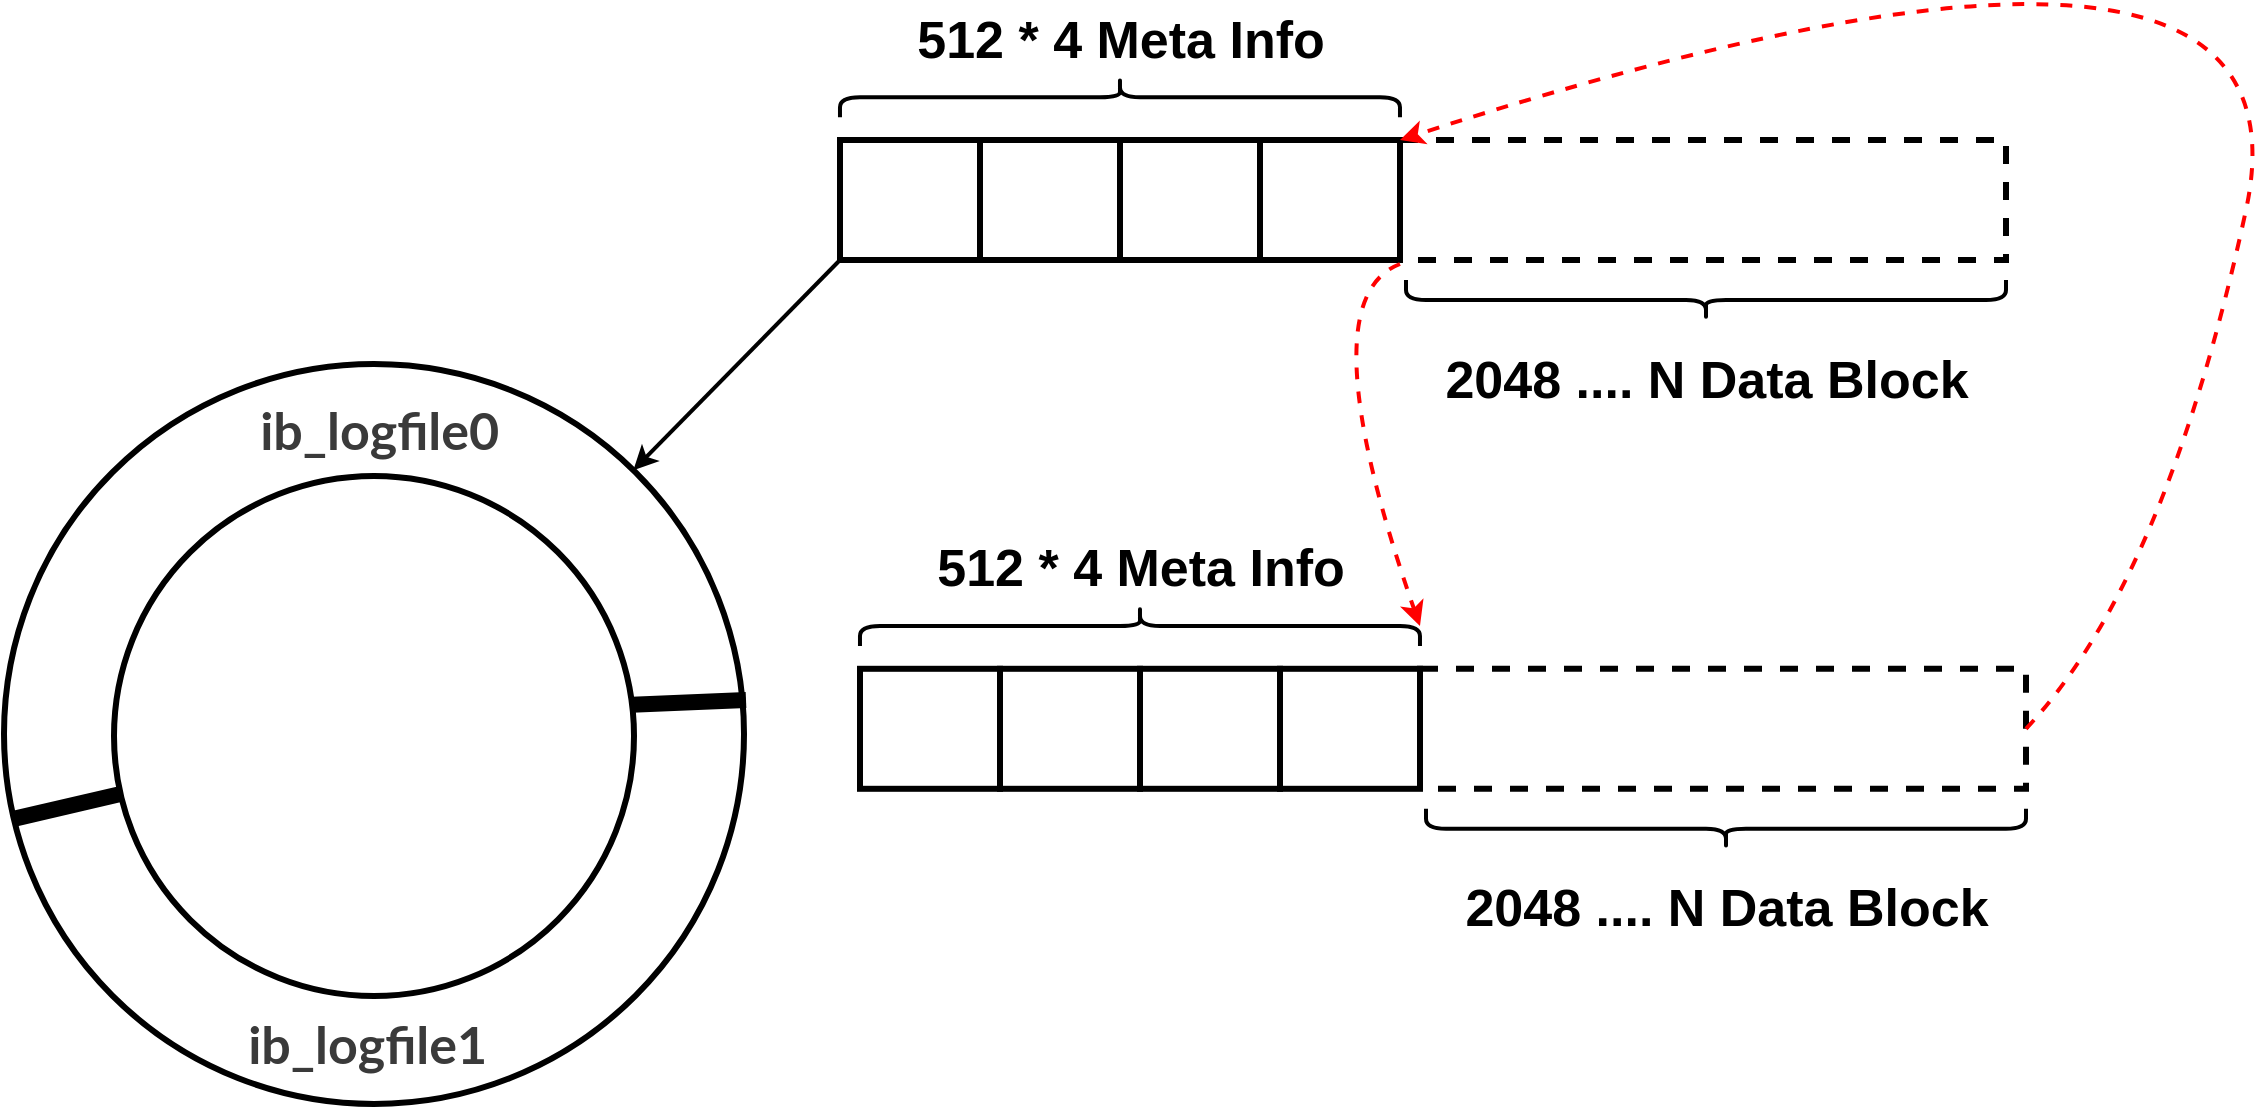 <mxfile version="20.6.0" type="github">
  <diagram id="GQvSOQoS4jpRjefmd6cY" name="第 1 页">
    <mxGraphModel dx="926" dy="798" grid="1" gridSize="10" guides="1" tooltips="1" connect="1" arrows="1" fold="1" page="1" pageScale="1" pageWidth="827" pageHeight="1169" math="0" shadow="0">
      <root>
        <mxCell id="0" />
        <mxCell id="1" parent="0" />
        <mxCell id="RpjwFbfhzMhwfESfPYMx-2" value="" style="ellipse;whiteSpace=wrap;html=1;aspect=fixed;strokeWidth=3;" parent="1" vertex="1">
          <mxGeometry x="129" y="202" width="370" height="370" as="geometry" />
        </mxCell>
        <mxCell id="H4Xua0qROjXP9YTqeWaI-1" value="" style="ellipse;whiteSpace=wrap;html=1;aspect=fixed;strokeWidth=3;" vertex="1" parent="1">
          <mxGeometry x="184" y="258" width="260" height="260" as="geometry" />
        </mxCell>
        <mxCell id="H4Xua0qROjXP9YTqeWaI-2" value="" style="endArrow=none;html=1;rounded=0;strokeWidth=8;exitX=0.996;exitY=0.44;exitDx=0;exitDy=0;exitPerimeter=0;" edge="1" parent="1" source="H4Xua0qROjXP9YTqeWaI-1">
          <mxGeometry width="50" height="50" relative="1" as="geometry">
            <mxPoint x="444" y="390" as="sourcePoint" />
            <mxPoint x="500" y="370" as="targetPoint" />
          </mxGeometry>
        </mxCell>
        <mxCell id="H4Xua0qROjXP9YTqeWaI-3" value="" style="endArrow=none;html=1;rounded=0;strokeWidth=8;exitX=0.016;exitY=0.614;exitDx=0;exitDy=0;exitPerimeter=0;" edge="1" parent="1" source="RpjwFbfhzMhwfESfPYMx-2" target="H4Xua0qROjXP9YTqeWaI-1">
          <mxGeometry width="50" height="50" relative="1" as="geometry">
            <mxPoint x="140" y="430" as="sourcePoint" />
            <mxPoint x="184.89" y="410.0" as="targetPoint" />
          </mxGeometry>
        </mxCell>
        <mxCell id="H4Xua0qROjXP9YTqeWaI-4" value="&lt;span style=&quot;color: rgb(58, 58, 58); font-family: Lato, &amp;quot;PingFang TC&amp;quot;, &amp;quot;Helvetica Neue&amp;quot;, Helvetica, 微軟正黑體, 新細明體, Arial, sans-serif; text-align: left; background-color: rgb(255, 255, 255);&quot;&gt;&lt;b style=&quot;&quot;&gt;&lt;font style=&quot;font-size: 26px;&quot;&gt;ib_logfile0&amp;nbsp;&lt;/font&gt;&lt;/b&gt;&lt;/span&gt;" style="text;html=1;strokeColor=none;fillColor=none;align=center;verticalAlign=middle;whiteSpace=wrap;rounded=0;strokeWidth=3;" vertex="1" parent="1">
          <mxGeometry x="290" y="220" width="60" height="30" as="geometry" />
        </mxCell>
        <mxCell id="H4Xua0qROjXP9YTqeWaI-6" value="&lt;span style=&quot;color: rgb(58, 58, 58); font-family: Lato, &amp;quot;PingFang TC&amp;quot;, &amp;quot;Helvetica Neue&amp;quot;, Helvetica, 微軟正黑體, 新細明體, Arial, sans-serif; text-align: left; background-color: rgb(255, 255, 255);&quot;&gt;&lt;b style=&quot;&quot;&gt;&lt;font style=&quot;font-size: 26px;&quot;&gt;ib_logfile1&amp;nbsp;&lt;/font&gt;&lt;/b&gt;&lt;/span&gt;" style="text;html=1;strokeColor=none;fillColor=none;align=center;verticalAlign=middle;whiteSpace=wrap;rounded=0;strokeWidth=3;" vertex="1" parent="1">
          <mxGeometry x="284" y="527" width="60" height="30" as="geometry" />
        </mxCell>
        <mxCell id="H4Xua0qROjXP9YTqeWaI-7" value="" style="rounded=0;whiteSpace=wrap;html=1;strokeWidth=3;fontSize=26;" vertex="1" parent="1">
          <mxGeometry x="617" y="90" width="70" height="60" as="geometry" />
        </mxCell>
        <mxCell id="H4Xua0qROjXP9YTqeWaI-8" value="" style="rounded=0;whiteSpace=wrap;html=1;strokeWidth=3;fontSize=26;" vertex="1" parent="1">
          <mxGeometry x="687" y="90" width="70" height="60" as="geometry" />
        </mxCell>
        <mxCell id="H4Xua0qROjXP9YTqeWaI-9" value="" style="rounded=0;whiteSpace=wrap;html=1;strokeWidth=3;fontSize=26;" vertex="1" parent="1">
          <mxGeometry x="757" y="90" width="70" height="60" as="geometry" />
        </mxCell>
        <mxCell id="H4Xua0qROjXP9YTqeWaI-17" style="rounded=0;orthogonalLoop=1;jettySize=auto;html=1;strokeWidth=2;fontSize=26;exitX=0;exitY=1;exitDx=0;exitDy=0;" edge="1" parent="1" source="H4Xua0qROjXP9YTqeWaI-10" target="RpjwFbfhzMhwfESfPYMx-2">
          <mxGeometry relative="1" as="geometry" />
        </mxCell>
        <mxCell id="H4Xua0qROjXP9YTqeWaI-10" value="" style="rounded=0;whiteSpace=wrap;html=1;strokeWidth=3;fontSize=26;" vertex="1" parent="1">
          <mxGeometry x="547" y="90" width="70" height="60" as="geometry" />
        </mxCell>
        <mxCell id="H4Xua0qROjXP9YTqeWaI-12" value="" style="rounded=0;whiteSpace=wrap;html=1;dashed=1;strokeWidth=3;fontSize=26;fillColor=none;" vertex="1" parent="1">
          <mxGeometry x="827" y="90" width="303" height="60" as="geometry" />
        </mxCell>
        <mxCell id="H4Xua0qROjXP9YTqeWaI-13" value="" style="shape=curlyBracket;whiteSpace=wrap;html=1;rounded=1;labelPosition=left;verticalLabelPosition=middle;align=right;verticalAlign=middle;strokeWidth=2;fontSize=26;fillColor=none;rotation=90;" vertex="1" parent="1">
          <mxGeometry x="676.99" y="-71.4" width="20" height="280" as="geometry" />
        </mxCell>
        <mxCell id="H4Xua0qROjXP9YTqeWaI-14" value="&lt;b&gt;512 * 4 Meta Info&lt;/b&gt;" style="text;html=1;align=center;verticalAlign=middle;resizable=0;points=[];autosize=1;strokeColor=none;fillColor=none;fontSize=26;" vertex="1" parent="1">
          <mxGeometry x="571.99" y="20" width="230" height="40" as="geometry" />
        </mxCell>
        <mxCell id="H4Xua0qROjXP9YTqeWaI-15" value="" style="shape=curlyBracket;whiteSpace=wrap;html=1;rounded=1;labelPosition=left;verticalLabelPosition=middle;align=right;verticalAlign=middle;strokeWidth=2;fontSize=26;fillColor=none;rotation=-90;" vertex="1" parent="1">
          <mxGeometry x="970" y="20" width="20" height="300" as="geometry" />
        </mxCell>
        <mxCell id="H4Xua0qROjXP9YTqeWaI-16" value="&lt;b&gt;2048 .... N Data Block&lt;/b&gt;" style="text;html=1;align=center;verticalAlign=middle;resizable=0;points=[];autosize=1;strokeColor=none;fillColor=none;fontSize=26;" vertex="1" parent="1">
          <mxGeometry x="835" y="190" width="290" height="40" as="geometry" />
        </mxCell>
        <mxCell id="H4Xua0qROjXP9YTqeWaI-18" value="" style="rounded=0;whiteSpace=wrap;html=1;strokeWidth=3;fontSize=26;" vertex="1" parent="1">
          <mxGeometry x="627" y="354.4" width="70" height="60" as="geometry" />
        </mxCell>
        <mxCell id="H4Xua0qROjXP9YTqeWaI-19" value="" style="rounded=0;whiteSpace=wrap;html=1;strokeWidth=3;fontSize=26;" vertex="1" parent="1">
          <mxGeometry x="697" y="354.4" width="70" height="60" as="geometry" />
        </mxCell>
        <mxCell id="H4Xua0qROjXP9YTqeWaI-20" value="" style="rounded=0;whiteSpace=wrap;html=1;strokeWidth=3;fontSize=26;" vertex="1" parent="1">
          <mxGeometry x="767" y="354.4" width="70" height="60" as="geometry" />
        </mxCell>
        <mxCell id="H4Xua0qROjXP9YTqeWaI-21" value="" style="rounded=0;whiteSpace=wrap;html=1;strokeWidth=3;fontSize=26;" vertex="1" parent="1">
          <mxGeometry x="557" y="354.4" width="70" height="60" as="geometry" />
        </mxCell>
        <mxCell id="H4Xua0qROjXP9YTqeWaI-22" value="" style="rounded=0;whiteSpace=wrap;html=1;dashed=1;strokeWidth=3;fontSize=26;fillColor=none;" vertex="1" parent="1">
          <mxGeometry x="837" y="354.4" width="303" height="60" as="geometry" />
        </mxCell>
        <mxCell id="H4Xua0qROjXP9YTqeWaI-23" value="" style="shape=curlyBracket;whiteSpace=wrap;html=1;rounded=1;labelPosition=left;verticalLabelPosition=middle;align=right;verticalAlign=middle;strokeWidth=2;fontSize=26;fillColor=none;rotation=90;" vertex="1" parent="1">
          <mxGeometry x="686.99" y="193" width="20" height="280" as="geometry" />
        </mxCell>
        <mxCell id="H4Xua0qROjXP9YTqeWaI-24" value="&lt;b&gt;512 * 4 Meta Info&lt;/b&gt;" style="text;html=1;align=center;verticalAlign=middle;resizable=0;points=[];autosize=1;strokeColor=none;fillColor=none;fontSize=26;" vertex="1" parent="1">
          <mxGeometry x="581.99" y="284.4" width="230" height="40" as="geometry" />
        </mxCell>
        <mxCell id="H4Xua0qROjXP9YTqeWaI-25" value="" style="shape=curlyBracket;whiteSpace=wrap;html=1;rounded=1;labelPosition=left;verticalLabelPosition=middle;align=right;verticalAlign=middle;strokeWidth=2;fontSize=26;fillColor=none;rotation=-90;" vertex="1" parent="1">
          <mxGeometry x="980" y="284.4" width="20" height="300" as="geometry" />
        </mxCell>
        <mxCell id="H4Xua0qROjXP9YTqeWaI-26" value="&lt;b&gt;2048 .... N Data Block&lt;/b&gt;" style="text;html=1;align=center;verticalAlign=middle;resizable=0;points=[];autosize=1;strokeColor=none;fillColor=none;fontSize=26;" vertex="1" parent="1">
          <mxGeometry x="845" y="454.4" width="290" height="40" as="geometry" />
        </mxCell>
        <mxCell id="H4Xua0qROjXP9YTqeWaI-27" value="" style="curved=1;endArrow=classic;html=1;rounded=0;strokeWidth=2;fontSize=26;entryX=0.5;entryY=0;entryDx=0;entryDy=0;strokeColor=#FF0000;dashed=1;" edge="1" parent="1" target="H4Xua0qROjXP9YTqeWaI-23">
          <mxGeometry width="50" height="50" relative="1" as="geometry">
            <mxPoint x="827" y="152" as="sourcePoint" />
            <mxPoint x="777" y="202" as="targetPoint" />
            <Array as="points">
              <mxPoint x="780" y="170" />
            </Array>
          </mxGeometry>
        </mxCell>
        <mxCell id="H4Xua0qROjXP9YTqeWaI-28" value="" style="curved=1;endArrow=classic;html=1;rounded=0;strokeColor=#FF0000;strokeWidth=2;fontSize=26;entryX=0;entryY=0;entryDx=0;entryDy=0;exitX=1;exitY=0.5;exitDx=0;exitDy=0;dashed=1;" edge="1" parent="1" source="H4Xua0qROjXP9YTqeWaI-22" target="H4Xua0qROjXP9YTqeWaI-12">
          <mxGeometry width="50" height="50" relative="1" as="geometry">
            <mxPoint x="1140" y="390" as="sourcePoint" />
            <mxPoint x="1190" y="340" as="targetPoint" />
            <Array as="points">
              <mxPoint x="1210" y="310" />
              <mxPoint x="1290" y="-60" />
            </Array>
          </mxGeometry>
        </mxCell>
      </root>
    </mxGraphModel>
  </diagram>
</mxfile>
